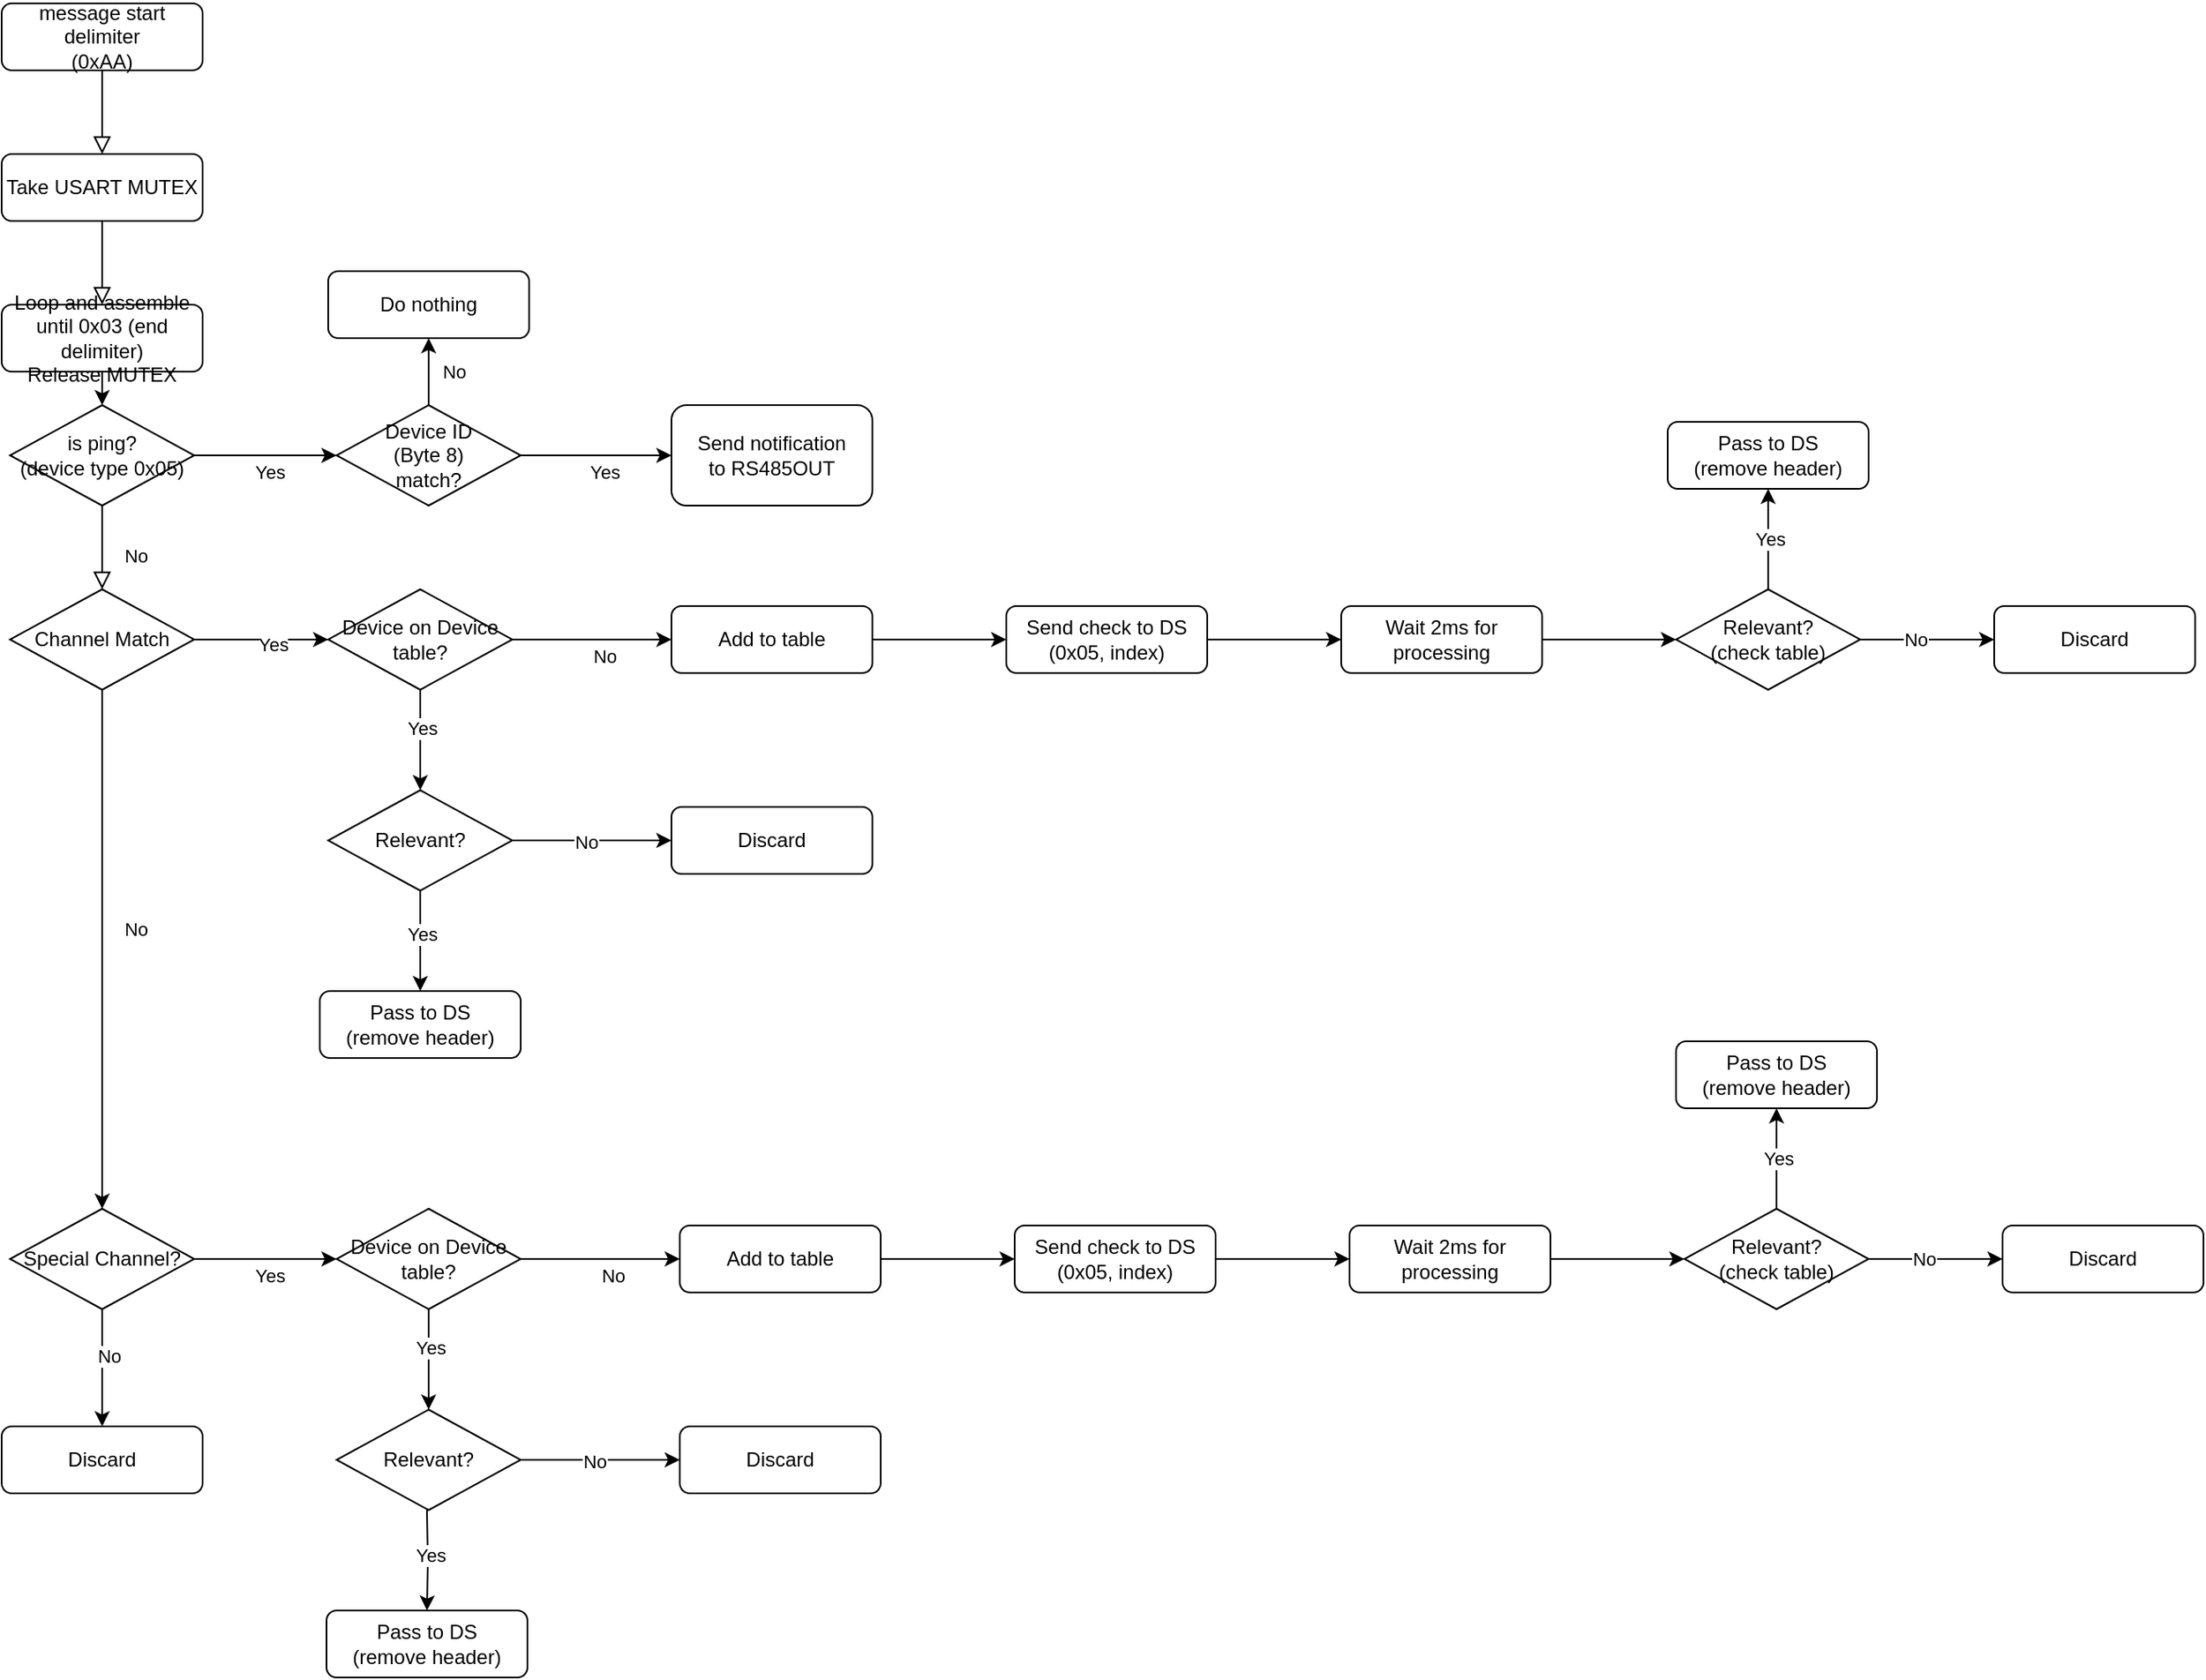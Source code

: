 <mxfile version="24.0.4" type="device">
  <diagram id="C5RBs43oDa-KdzZeNtuy" name="Page-1">
    <mxGraphModel dx="2333" dy="1380" grid="1" gridSize="10" guides="1" tooltips="1" connect="1" arrows="1" fold="1" page="1" pageScale="1" pageWidth="827" pageHeight="1169" math="0" shadow="0">
      <root>
        <mxCell id="WIyWlLk6GJQsqaUBKTNV-0" />
        <mxCell id="WIyWlLk6GJQsqaUBKTNV-1" parent="WIyWlLk6GJQsqaUBKTNV-0" />
        <mxCell id="WIyWlLk6GJQsqaUBKTNV-2" value="" style="rounded=0;html=1;jettySize=auto;orthogonalLoop=1;fontSize=11;endArrow=block;endFill=0;endSize=8;strokeWidth=1;shadow=0;labelBackgroundColor=none;edgeStyle=orthogonalEdgeStyle;" parent="WIyWlLk6GJQsqaUBKTNV-1" source="WIyWlLk6GJQsqaUBKTNV-3" edge="1">
          <mxGeometry relative="1" as="geometry">
            <mxPoint x="220" y="170" as="targetPoint" />
          </mxGeometry>
        </mxCell>
        <mxCell id="WIyWlLk6GJQsqaUBKTNV-3" value="message start delimiter&lt;div&gt;(0xAA)&lt;/div&gt;" style="rounded=1;whiteSpace=wrap;html=1;fontSize=12;glass=0;strokeWidth=1;shadow=0;" parent="WIyWlLk6GJQsqaUBKTNV-1" vertex="1">
          <mxGeometry x="160" y="80" width="120" height="40" as="geometry" />
        </mxCell>
        <mxCell id="WIyWlLk6GJQsqaUBKTNV-8" value="No" style="rounded=0;html=1;jettySize=auto;orthogonalLoop=1;fontSize=11;endArrow=block;endFill=0;endSize=8;strokeWidth=1;shadow=0;labelBackgroundColor=none;edgeStyle=orthogonalEdgeStyle;" parent="WIyWlLk6GJQsqaUBKTNV-1" edge="1">
          <mxGeometry x="0.333" y="20" relative="1" as="geometry">
            <mxPoint as="offset" />
            <mxPoint x="220" y="370" as="sourcePoint" />
            <mxPoint x="220" y="430" as="targetPoint" />
          </mxGeometry>
        </mxCell>
        <mxCell id="ti8U-dDHKTGh5M9syIuE-1" value="Take USART MUTEX" style="rounded=1;whiteSpace=wrap;html=1;fontSize=12;glass=0;strokeWidth=1;shadow=0;" vertex="1" parent="WIyWlLk6GJQsqaUBKTNV-1">
          <mxGeometry x="160" y="170" width="120" height="40" as="geometry" />
        </mxCell>
        <mxCell id="ti8U-dDHKTGh5M9syIuE-6" style="edgeStyle=orthogonalEdgeStyle;rounded=0;orthogonalLoop=1;jettySize=auto;html=1;exitX=0.5;exitY=1;exitDx=0;exitDy=0;entryX=0.5;entryY=0;entryDx=0;entryDy=0;" edge="1" parent="WIyWlLk6GJQsqaUBKTNV-1" source="ti8U-dDHKTGh5M9syIuE-2" target="ti8U-dDHKTGh5M9syIuE-5">
          <mxGeometry relative="1" as="geometry" />
        </mxCell>
        <mxCell id="ti8U-dDHKTGh5M9syIuE-2" value="Loop and assemble until 0x03 (end delimiter)&lt;div&gt;Release MUTEX&lt;/div&gt;" style="rounded=1;whiteSpace=wrap;html=1;fontSize=12;glass=0;strokeWidth=1;shadow=0;" vertex="1" parent="WIyWlLk6GJQsqaUBKTNV-1">
          <mxGeometry x="160" y="260" width="120" height="40" as="geometry" />
        </mxCell>
        <mxCell id="ti8U-dDHKTGh5M9syIuE-4" value="" style="rounded=0;html=1;jettySize=auto;orthogonalLoop=1;fontSize=11;endArrow=block;endFill=0;endSize=8;strokeWidth=1;shadow=0;labelBackgroundColor=none;edgeStyle=orthogonalEdgeStyle;exitX=0.5;exitY=1;exitDx=0;exitDy=0;entryX=0.5;entryY=0;entryDx=0;entryDy=0;" edge="1" parent="WIyWlLk6GJQsqaUBKTNV-1" source="ti8U-dDHKTGh5M9syIuE-1" target="ti8U-dDHKTGh5M9syIuE-2">
          <mxGeometry relative="1" as="geometry">
            <mxPoint x="230" y="130" as="sourcePoint" />
            <mxPoint x="230" y="180" as="targetPoint" />
          </mxGeometry>
        </mxCell>
        <mxCell id="ti8U-dDHKTGh5M9syIuE-5" value="is ping?&lt;div&gt;(device type 0x05)&lt;/div&gt;" style="rhombus;whiteSpace=wrap;html=1;" vertex="1" parent="WIyWlLk6GJQsqaUBKTNV-1">
          <mxGeometry x="165" y="320" width="110" height="60" as="geometry" />
        </mxCell>
        <mxCell id="ti8U-dDHKTGh5M9syIuE-8" value="" style="endArrow=classic;html=1;rounded=0;exitX=1;exitY=0.5;exitDx=0;exitDy=0;entryX=0;entryY=0.5;entryDx=0;entryDy=0;" edge="1" parent="WIyWlLk6GJQsqaUBKTNV-1" source="ti8U-dDHKTGh5M9syIuE-5">
          <mxGeometry width="50" height="50" relative="1" as="geometry">
            <mxPoint x="390" y="350" as="sourcePoint" />
            <mxPoint x="360" y="350" as="targetPoint" />
          </mxGeometry>
        </mxCell>
        <mxCell id="ti8U-dDHKTGh5M9syIuE-9" value="Yes" style="edgeLabel;html=1;align=center;verticalAlign=middle;resizable=0;points=[];" vertex="1" connectable="0" parent="ti8U-dDHKTGh5M9syIuE-8">
          <mxGeometry x="0.101" y="-3" relative="1" as="geometry">
            <mxPoint x="-2" y="7" as="offset" />
          </mxGeometry>
        </mxCell>
        <mxCell id="ti8U-dDHKTGh5M9syIuE-12" style="edgeStyle=orthogonalEdgeStyle;rounded=0;orthogonalLoop=1;jettySize=auto;html=1;exitX=1;exitY=0.5;exitDx=0;exitDy=0;entryX=0;entryY=0.5;entryDx=0;entryDy=0;" edge="1" parent="WIyWlLk6GJQsqaUBKTNV-1" source="ti8U-dDHKTGh5M9syIuE-10" target="ti8U-dDHKTGh5M9syIuE-11">
          <mxGeometry relative="1" as="geometry" />
        </mxCell>
        <mxCell id="ti8U-dDHKTGh5M9syIuE-13" value="Yes" style="edgeLabel;html=1;align=center;verticalAlign=middle;resizable=0;points=[];" vertex="1" connectable="0" parent="ti8U-dDHKTGh5M9syIuE-12">
          <mxGeometry x="0.173" y="-2" relative="1" as="geometry">
            <mxPoint x="-3" y="8" as="offset" />
          </mxGeometry>
        </mxCell>
        <mxCell id="ti8U-dDHKTGh5M9syIuE-15" style="edgeStyle=orthogonalEdgeStyle;rounded=0;orthogonalLoop=1;jettySize=auto;html=1;exitX=0.5;exitY=0;exitDx=0;exitDy=0;entryX=0.5;entryY=1;entryDx=0;entryDy=0;" edge="1" parent="WIyWlLk6GJQsqaUBKTNV-1" source="ti8U-dDHKTGh5M9syIuE-10" target="ti8U-dDHKTGh5M9syIuE-14">
          <mxGeometry relative="1" as="geometry" />
        </mxCell>
        <mxCell id="ti8U-dDHKTGh5M9syIuE-16" value="No" style="edgeLabel;html=1;align=center;verticalAlign=middle;resizable=0;points=[];" vertex="1" connectable="0" parent="ti8U-dDHKTGh5M9syIuE-15">
          <mxGeometry x="-0.1" relative="1" as="geometry">
            <mxPoint x="15" y="-2" as="offset" />
          </mxGeometry>
        </mxCell>
        <mxCell id="ti8U-dDHKTGh5M9syIuE-10" value="Device ID&lt;div&gt;(Byte 8)&lt;/div&gt;&lt;div&gt;match?&lt;/div&gt;" style="rhombus;whiteSpace=wrap;html=1;" vertex="1" parent="WIyWlLk6GJQsqaUBKTNV-1">
          <mxGeometry x="360" y="320" width="110" height="60" as="geometry" />
        </mxCell>
        <mxCell id="ti8U-dDHKTGh5M9syIuE-11" value="Send notification&lt;div&gt;to RS485OUT&lt;/div&gt;" style="rounded=1;whiteSpace=wrap;html=1;fontSize=12;glass=0;strokeWidth=1;shadow=0;" vertex="1" parent="WIyWlLk6GJQsqaUBKTNV-1">
          <mxGeometry x="560" y="320" width="120" height="60" as="geometry" />
        </mxCell>
        <mxCell id="ti8U-dDHKTGh5M9syIuE-14" value="Do nothing" style="rounded=1;whiteSpace=wrap;html=1;fontSize=12;glass=0;strokeWidth=1;shadow=0;" vertex="1" parent="WIyWlLk6GJQsqaUBKTNV-1">
          <mxGeometry x="355" y="240" width="120" height="40" as="geometry" />
        </mxCell>
        <mxCell id="ti8U-dDHKTGh5M9syIuE-19" style="edgeStyle=orthogonalEdgeStyle;rounded=0;orthogonalLoop=1;jettySize=auto;html=1;exitX=1;exitY=0.5;exitDx=0;exitDy=0;entryX=0;entryY=0.5;entryDx=0;entryDy=0;" edge="1" parent="WIyWlLk6GJQsqaUBKTNV-1" source="ti8U-dDHKTGh5M9syIuE-17" target="ti8U-dDHKTGh5M9syIuE-18">
          <mxGeometry relative="1" as="geometry" />
        </mxCell>
        <mxCell id="ti8U-dDHKTGh5M9syIuE-36" value="Yes" style="edgeLabel;html=1;align=center;verticalAlign=middle;resizable=0;points=[];" vertex="1" connectable="0" parent="ti8U-dDHKTGh5M9syIuE-19">
          <mxGeometry x="0.175" y="-3" relative="1" as="geometry">
            <mxPoint as="offset" />
          </mxGeometry>
        </mxCell>
        <mxCell id="ti8U-dDHKTGh5M9syIuE-48" style="edgeStyle=orthogonalEdgeStyle;rounded=0;orthogonalLoop=1;jettySize=auto;html=1;exitX=0.5;exitY=1;exitDx=0;exitDy=0;" edge="1" parent="WIyWlLk6GJQsqaUBKTNV-1" source="ti8U-dDHKTGh5M9syIuE-17">
          <mxGeometry relative="1" as="geometry">
            <mxPoint x="220" y="800" as="targetPoint" />
          </mxGeometry>
        </mxCell>
        <mxCell id="ti8U-dDHKTGh5M9syIuE-80" value="No" style="edgeLabel;html=1;align=center;verticalAlign=middle;resizable=0;points=[];" vertex="1" connectable="0" parent="ti8U-dDHKTGh5M9syIuE-48">
          <mxGeometry x="-0.082" y="-3" relative="1" as="geometry">
            <mxPoint x="23" as="offset" />
          </mxGeometry>
        </mxCell>
        <mxCell id="ti8U-dDHKTGh5M9syIuE-17" value="Channel Match" style="rhombus;whiteSpace=wrap;html=1;" vertex="1" parent="WIyWlLk6GJQsqaUBKTNV-1">
          <mxGeometry x="165" y="430" width="110" height="60" as="geometry" />
        </mxCell>
        <mxCell id="ti8U-dDHKTGh5M9syIuE-21" style="edgeStyle=orthogonalEdgeStyle;rounded=0;orthogonalLoop=1;jettySize=auto;html=1;exitX=1;exitY=0.5;exitDx=0;exitDy=0;entryX=0;entryY=0.5;entryDx=0;entryDy=0;" edge="1" parent="WIyWlLk6GJQsqaUBKTNV-1" source="ti8U-dDHKTGh5M9syIuE-18" target="ti8U-dDHKTGh5M9syIuE-20">
          <mxGeometry relative="1" as="geometry" />
        </mxCell>
        <mxCell id="ti8U-dDHKTGh5M9syIuE-22" value="No" style="edgeLabel;html=1;align=center;verticalAlign=middle;resizable=0;points=[];" vertex="1" connectable="0" parent="ti8U-dDHKTGh5M9syIuE-21">
          <mxGeometry x="0.048" y="-1" relative="1" as="geometry">
            <mxPoint x="5" y="9" as="offset" />
          </mxGeometry>
        </mxCell>
        <mxCell id="ti8U-dDHKTGh5M9syIuE-38" style="edgeStyle=orthogonalEdgeStyle;rounded=0;orthogonalLoop=1;jettySize=auto;html=1;exitX=0.5;exitY=1;exitDx=0;exitDy=0;entryX=0.5;entryY=0;entryDx=0;entryDy=0;" edge="1" parent="WIyWlLk6GJQsqaUBKTNV-1" source="ti8U-dDHKTGh5M9syIuE-18" target="ti8U-dDHKTGh5M9syIuE-39">
          <mxGeometry relative="1" as="geometry">
            <mxPoint x="410" y="544.5" as="targetPoint" />
          </mxGeometry>
        </mxCell>
        <mxCell id="ti8U-dDHKTGh5M9syIuE-41" value="Yes" style="edgeLabel;html=1;align=center;verticalAlign=middle;resizable=0;points=[];" vertex="1" connectable="0" parent="ti8U-dDHKTGh5M9syIuE-38">
          <mxGeometry x="-0.253" y="1" relative="1" as="geometry">
            <mxPoint as="offset" />
          </mxGeometry>
        </mxCell>
        <mxCell id="ti8U-dDHKTGh5M9syIuE-18" value="Device on Device table?" style="rhombus;whiteSpace=wrap;html=1;" vertex="1" parent="WIyWlLk6GJQsqaUBKTNV-1">
          <mxGeometry x="355" y="430" width="110" height="60" as="geometry" />
        </mxCell>
        <mxCell id="ti8U-dDHKTGh5M9syIuE-24" style="edgeStyle=orthogonalEdgeStyle;rounded=0;orthogonalLoop=1;jettySize=auto;html=1;exitX=1;exitY=0.5;exitDx=0;exitDy=0;entryX=0;entryY=0.5;entryDx=0;entryDy=0;" edge="1" parent="WIyWlLk6GJQsqaUBKTNV-1" source="ti8U-dDHKTGh5M9syIuE-20" target="ti8U-dDHKTGh5M9syIuE-23">
          <mxGeometry relative="1" as="geometry" />
        </mxCell>
        <mxCell id="ti8U-dDHKTGh5M9syIuE-20" value="Add to table" style="rounded=1;whiteSpace=wrap;html=1;fontSize=12;glass=0;strokeWidth=1;shadow=0;" vertex="1" parent="WIyWlLk6GJQsqaUBKTNV-1">
          <mxGeometry x="560" y="440" width="120" height="40" as="geometry" />
        </mxCell>
        <mxCell id="ti8U-dDHKTGh5M9syIuE-26" style="edgeStyle=orthogonalEdgeStyle;rounded=0;orthogonalLoop=1;jettySize=auto;html=1;exitX=1;exitY=0.5;exitDx=0;exitDy=0;entryX=0;entryY=0.5;entryDx=0;entryDy=0;" edge="1" parent="WIyWlLk6GJQsqaUBKTNV-1" source="ti8U-dDHKTGh5M9syIuE-23" target="ti8U-dDHKTGh5M9syIuE-25">
          <mxGeometry relative="1" as="geometry" />
        </mxCell>
        <mxCell id="ti8U-dDHKTGh5M9syIuE-23" value="Send check to DS&lt;div&gt;(0x05, index)&lt;/div&gt;" style="rounded=1;whiteSpace=wrap;html=1;fontSize=12;glass=0;strokeWidth=1;shadow=0;" vertex="1" parent="WIyWlLk6GJQsqaUBKTNV-1">
          <mxGeometry x="760" y="440" width="120" height="40" as="geometry" />
        </mxCell>
        <mxCell id="ti8U-dDHKTGh5M9syIuE-29" style="edgeStyle=orthogonalEdgeStyle;rounded=0;orthogonalLoop=1;jettySize=auto;html=1;exitX=1;exitY=0.5;exitDx=0;exitDy=0;" edge="1" parent="WIyWlLk6GJQsqaUBKTNV-1" source="ti8U-dDHKTGh5M9syIuE-25" target="ti8U-dDHKTGh5M9syIuE-28">
          <mxGeometry relative="1" as="geometry" />
        </mxCell>
        <mxCell id="ti8U-dDHKTGh5M9syIuE-25" value="Wait 2ms for processing" style="rounded=1;whiteSpace=wrap;html=1;fontSize=12;glass=0;strokeWidth=1;shadow=0;" vertex="1" parent="WIyWlLk6GJQsqaUBKTNV-1">
          <mxGeometry x="960" y="440" width="120" height="40" as="geometry" />
        </mxCell>
        <mxCell id="ti8U-dDHKTGh5M9syIuE-32" style="edgeStyle=orthogonalEdgeStyle;rounded=0;orthogonalLoop=1;jettySize=auto;html=1;exitX=1;exitY=0.5;exitDx=0;exitDy=0;entryX=0;entryY=0.5;entryDx=0;entryDy=0;" edge="1" parent="WIyWlLk6GJQsqaUBKTNV-1" source="ti8U-dDHKTGh5M9syIuE-28" target="ti8U-dDHKTGh5M9syIuE-31">
          <mxGeometry relative="1" as="geometry" />
        </mxCell>
        <mxCell id="ti8U-dDHKTGh5M9syIuE-35" value="No" style="edgeLabel;html=1;align=center;verticalAlign=middle;resizable=0;points=[];" vertex="1" connectable="0" parent="ti8U-dDHKTGh5M9syIuE-32">
          <mxGeometry x="-0.19" relative="1" as="geometry">
            <mxPoint as="offset" />
          </mxGeometry>
        </mxCell>
        <mxCell id="ti8U-dDHKTGh5M9syIuE-33" style="edgeStyle=orthogonalEdgeStyle;rounded=0;orthogonalLoop=1;jettySize=auto;html=1;exitX=0.5;exitY=0;exitDx=0;exitDy=0;entryX=0.5;entryY=1;entryDx=0;entryDy=0;" edge="1" parent="WIyWlLk6GJQsqaUBKTNV-1" source="ti8U-dDHKTGh5M9syIuE-28" target="ti8U-dDHKTGh5M9syIuE-30">
          <mxGeometry relative="1" as="geometry" />
        </mxCell>
        <mxCell id="ti8U-dDHKTGh5M9syIuE-34" value="Yes" style="edgeLabel;html=1;align=center;verticalAlign=middle;resizable=0;points=[];" vertex="1" connectable="0" parent="ti8U-dDHKTGh5M9syIuE-33">
          <mxGeometry y="-1" relative="1" as="geometry">
            <mxPoint as="offset" />
          </mxGeometry>
        </mxCell>
        <mxCell id="ti8U-dDHKTGh5M9syIuE-28" value="Relevant?&lt;div&gt;(check table)&lt;/div&gt;" style="rhombus;whiteSpace=wrap;html=1;" vertex="1" parent="WIyWlLk6GJQsqaUBKTNV-1">
          <mxGeometry x="1160" y="430" width="110" height="60" as="geometry" />
        </mxCell>
        <mxCell id="ti8U-dDHKTGh5M9syIuE-30" value="Pass to DS&lt;div&gt;(remove header)&lt;/div&gt;" style="rounded=1;whiteSpace=wrap;html=1;fontSize=12;glass=0;strokeWidth=1;shadow=0;" vertex="1" parent="WIyWlLk6GJQsqaUBKTNV-1">
          <mxGeometry x="1155" y="330" width="120" height="40" as="geometry" />
        </mxCell>
        <mxCell id="ti8U-dDHKTGh5M9syIuE-31" value="Discard" style="rounded=1;whiteSpace=wrap;html=1;fontSize=12;glass=0;strokeWidth=1;shadow=0;" vertex="1" parent="WIyWlLk6GJQsqaUBKTNV-1">
          <mxGeometry x="1350" y="440" width="120" height="40" as="geometry" />
        </mxCell>
        <mxCell id="ti8U-dDHKTGh5M9syIuE-43" style="edgeStyle=orthogonalEdgeStyle;rounded=0;orthogonalLoop=1;jettySize=auto;html=1;exitX=1;exitY=0.5;exitDx=0;exitDy=0;entryX=0;entryY=0.5;entryDx=0;entryDy=0;" edge="1" parent="WIyWlLk6GJQsqaUBKTNV-1" source="ti8U-dDHKTGh5M9syIuE-39" target="ti8U-dDHKTGh5M9syIuE-42">
          <mxGeometry relative="1" as="geometry" />
        </mxCell>
        <mxCell id="ti8U-dDHKTGh5M9syIuE-44" value="No" style="edgeLabel;html=1;align=center;verticalAlign=middle;resizable=0;points=[];" vertex="1" connectable="0" parent="ti8U-dDHKTGh5M9syIuE-43">
          <mxGeometry x="-0.078" y="-1" relative="1" as="geometry">
            <mxPoint as="offset" />
          </mxGeometry>
        </mxCell>
        <mxCell id="ti8U-dDHKTGh5M9syIuE-46" style="edgeStyle=orthogonalEdgeStyle;rounded=0;orthogonalLoop=1;jettySize=auto;html=1;exitX=0.5;exitY=1;exitDx=0;exitDy=0;entryX=0.5;entryY=0;entryDx=0;entryDy=0;" edge="1" parent="WIyWlLk6GJQsqaUBKTNV-1" source="ti8U-dDHKTGh5M9syIuE-39" target="ti8U-dDHKTGh5M9syIuE-45">
          <mxGeometry relative="1" as="geometry" />
        </mxCell>
        <mxCell id="ti8U-dDHKTGh5M9syIuE-47" value="Yes" style="edgeLabel;html=1;align=center;verticalAlign=middle;resizable=0;points=[];" vertex="1" connectable="0" parent="ti8U-dDHKTGh5M9syIuE-46">
          <mxGeometry x="-0.127" y="1" relative="1" as="geometry">
            <mxPoint as="offset" />
          </mxGeometry>
        </mxCell>
        <mxCell id="ti8U-dDHKTGh5M9syIuE-39" value="Relevant?" style="rhombus;whiteSpace=wrap;html=1;" vertex="1" parent="WIyWlLk6GJQsqaUBKTNV-1">
          <mxGeometry x="355" y="550" width="110" height="60" as="geometry" />
        </mxCell>
        <mxCell id="ti8U-dDHKTGh5M9syIuE-42" value="Discard" style="rounded=1;whiteSpace=wrap;html=1;fontSize=12;glass=0;strokeWidth=1;shadow=0;" vertex="1" parent="WIyWlLk6GJQsqaUBKTNV-1">
          <mxGeometry x="560" y="560" width="120" height="40" as="geometry" />
        </mxCell>
        <mxCell id="ti8U-dDHKTGh5M9syIuE-45" value="Pass to DS&lt;div&gt;(remove header)&lt;/div&gt;" style="rounded=1;whiteSpace=wrap;html=1;fontSize=12;glass=0;strokeWidth=1;shadow=0;" vertex="1" parent="WIyWlLk6GJQsqaUBKTNV-1">
          <mxGeometry x="350" y="670" width="120" height="40" as="geometry" />
        </mxCell>
        <mxCell id="ti8U-dDHKTGh5M9syIuE-50" style="edgeStyle=orthogonalEdgeStyle;rounded=0;orthogonalLoop=1;jettySize=auto;html=1;exitX=1;exitY=0.5;exitDx=0;exitDy=0;" edge="1" parent="WIyWlLk6GJQsqaUBKTNV-1" source="ti8U-dDHKTGh5M9syIuE-49">
          <mxGeometry relative="1" as="geometry">
            <mxPoint x="360" y="830" as="targetPoint" />
          </mxGeometry>
        </mxCell>
        <mxCell id="ti8U-dDHKTGh5M9syIuE-81" value="Yes" style="edgeLabel;html=1;align=center;verticalAlign=middle;resizable=0;points=[];" vertex="1" connectable="0" parent="ti8U-dDHKTGh5M9syIuE-50">
          <mxGeometry x="-0.166" y="-4" relative="1" as="geometry">
            <mxPoint x="9" y="6" as="offset" />
          </mxGeometry>
        </mxCell>
        <mxCell id="ti8U-dDHKTGh5M9syIuE-83" style="edgeStyle=orthogonalEdgeStyle;rounded=0;orthogonalLoop=1;jettySize=auto;html=1;exitX=0.5;exitY=1;exitDx=0;exitDy=0;entryX=0.5;entryY=0;entryDx=0;entryDy=0;" edge="1" parent="WIyWlLk6GJQsqaUBKTNV-1" source="ti8U-dDHKTGh5M9syIuE-49" target="ti8U-dDHKTGh5M9syIuE-82">
          <mxGeometry relative="1" as="geometry" />
        </mxCell>
        <mxCell id="ti8U-dDHKTGh5M9syIuE-84" value="No" style="edgeLabel;html=1;align=center;verticalAlign=middle;resizable=0;points=[];" vertex="1" connectable="0" parent="ti8U-dDHKTGh5M9syIuE-83">
          <mxGeometry x="-0.223" y="4" relative="1" as="geometry">
            <mxPoint y="1" as="offset" />
          </mxGeometry>
        </mxCell>
        <mxCell id="ti8U-dDHKTGh5M9syIuE-49" value="Special Channel?" style="rhombus;whiteSpace=wrap;html=1;" vertex="1" parent="WIyWlLk6GJQsqaUBKTNV-1">
          <mxGeometry x="165" y="800" width="110" height="60" as="geometry" />
        </mxCell>
        <mxCell id="ti8U-dDHKTGh5M9syIuE-51" style="edgeStyle=orthogonalEdgeStyle;rounded=0;orthogonalLoop=1;jettySize=auto;html=1;exitX=1;exitY=0.5;exitDx=0;exitDy=0;entryX=0;entryY=0.5;entryDx=0;entryDy=0;" edge="1" parent="WIyWlLk6GJQsqaUBKTNV-1" source="ti8U-dDHKTGh5M9syIuE-55" target="ti8U-dDHKTGh5M9syIuE-57">
          <mxGeometry relative="1" as="geometry" />
        </mxCell>
        <mxCell id="ti8U-dDHKTGh5M9syIuE-52" value="No" style="edgeLabel;html=1;align=center;verticalAlign=middle;resizable=0;points=[];" vertex="1" connectable="0" parent="ti8U-dDHKTGh5M9syIuE-51">
          <mxGeometry x="0.048" y="-1" relative="1" as="geometry">
            <mxPoint x="5" y="9" as="offset" />
          </mxGeometry>
        </mxCell>
        <mxCell id="ti8U-dDHKTGh5M9syIuE-53" style="edgeStyle=orthogonalEdgeStyle;rounded=0;orthogonalLoop=1;jettySize=auto;html=1;exitX=0.5;exitY=1;exitDx=0;exitDy=0;entryX=0.5;entryY=0;entryDx=0;entryDy=0;" edge="1" parent="WIyWlLk6GJQsqaUBKTNV-1" source="ti8U-dDHKTGh5M9syIuE-55" target="ti8U-dDHKTGh5M9syIuE-61">
          <mxGeometry relative="1" as="geometry">
            <mxPoint x="415" y="914.5" as="targetPoint" />
          </mxGeometry>
        </mxCell>
        <mxCell id="ti8U-dDHKTGh5M9syIuE-54" value="Yes" style="edgeLabel;html=1;align=center;verticalAlign=middle;resizable=0;points=[];" vertex="1" connectable="0" parent="ti8U-dDHKTGh5M9syIuE-53">
          <mxGeometry x="-0.253" y="1" relative="1" as="geometry">
            <mxPoint as="offset" />
          </mxGeometry>
        </mxCell>
        <mxCell id="ti8U-dDHKTGh5M9syIuE-55" value="Device on Device table?" style="rhombus;whiteSpace=wrap;html=1;" vertex="1" parent="WIyWlLk6GJQsqaUBKTNV-1">
          <mxGeometry x="360" y="800" width="110" height="60" as="geometry" />
        </mxCell>
        <mxCell id="ti8U-dDHKTGh5M9syIuE-56" style="edgeStyle=orthogonalEdgeStyle;rounded=0;orthogonalLoop=1;jettySize=auto;html=1;exitX=1;exitY=0.5;exitDx=0;exitDy=0;entryX=0;entryY=0.5;entryDx=0;entryDy=0;" edge="1" parent="WIyWlLk6GJQsqaUBKTNV-1" source="ti8U-dDHKTGh5M9syIuE-57" target="ti8U-dDHKTGh5M9syIuE-58">
          <mxGeometry relative="1" as="geometry" />
        </mxCell>
        <mxCell id="ti8U-dDHKTGh5M9syIuE-57" value="Add to table" style="rounded=1;whiteSpace=wrap;html=1;fontSize=12;glass=0;strokeWidth=1;shadow=0;" vertex="1" parent="WIyWlLk6GJQsqaUBKTNV-1">
          <mxGeometry x="565" y="810" width="120" height="40" as="geometry" />
        </mxCell>
        <mxCell id="ti8U-dDHKTGh5M9syIuE-76" style="edgeStyle=orthogonalEdgeStyle;rounded=0;orthogonalLoop=1;jettySize=auto;html=1;exitX=1;exitY=0.5;exitDx=0;exitDy=0;entryX=0;entryY=0.5;entryDx=0;entryDy=0;" edge="1" parent="WIyWlLk6GJQsqaUBKTNV-1" source="ti8U-dDHKTGh5M9syIuE-58" target="ti8U-dDHKTGh5M9syIuE-68">
          <mxGeometry relative="1" as="geometry" />
        </mxCell>
        <mxCell id="ti8U-dDHKTGh5M9syIuE-58" value="Send check to DS&lt;div&gt;(0x05, index)&lt;/div&gt;" style="rounded=1;whiteSpace=wrap;html=1;fontSize=12;glass=0;strokeWidth=1;shadow=0;" vertex="1" parent="WIyWlLk6GJQsqaUBKTNV-1">
          <mxGeometry x="765" y="810" width="120" height="40" as="geometry" />
        </mxCell>
        <mxCell id="ti8U-dDHKTGh5M9syIuE-59" style="edgeStyle=orthogonalEdgeStyle;rounded=0;orthogonalLoop=1;jettySize=auto;html=1;exitX=1;exitY=0.5;exitDx=0;exitDy=0;entryX=0;entryY=0.5;entryDx=0;entryDy=0;" edge="1" parent="WIyWlLk6GJQsqaUBKTNV-1" source="ti8U-dDHKTGh5M9syIuE-61" target="ti8U-dDHKTGh5M9syIuE-62">
          <mxGeometry relative="1" as="geometry" />
        </mxCell>
        <mxCell id="ti8U-dDHKTGh5M9syIuE-60" value="No" style="edgeLabel;html=1;align=center;verticalAlign=middle;resizable=0;points=[];" vertex="1" connectable="0" parent="ti8U-dDHKTGh5M9syIuE-59">
          <mxGeometry x="-0.078" y="-1" relative="1" as="geometry">
            <mxPoint as="offset" />
          </mxGeometry>
        </mxCell>
        <mxCell id="ti8U-dDHKTGh5M9syIuE-61" value="Relevant?" style="rhombus;whiteSpace=wrap;html=1;" vertex="1" parent="WIyWlLk6GJQsqaUBKTNV-1">
          <mxGeometry x="360" y="920" width="110" height="60" as="geometry" />
        </mxCell>
        <mxCell id="ti8U-dDHKTGh5M9syIuE-62" value="Discard" style="rounded=1;whiteSpace=wrap;html=1;fontSize=12;glass=0;strokeWidth=1;shadow=0;" vertex="1" parent="WIyWlLk6GJQsqaUBKTNV-1">
          <mxGeometry x="565" y="930" width="120" height="40" as="geometry" />
        </mxCell>
        <mxCell id="ti8U-dDHKTGh5M9syIuE-67" style="edgeStyle=orthogonalEdgeStyle;rounded=0;orthogonalLoop=1;jettySize=auto;html=1;exitX=1;exitY=0.5;exitDx=0;exitDy=0;" edge="1" parent="WIyWlLk6GJQsqaUBKTNV-1" source="ti8U-dDHKTGh5M9syIuE-68" target="ti8U-dDHKTGh5M9syIuE-73">
          <mxGeometry relative="1" as="geometry" />
        </mxCell>
        <mxCell id="ti8U-dDHKTGh5M9syIuE-68" value="Wait 2ms for processing" style="rounded=1;whiteSpace=wrap;html=1;fontSize=12;glass=0;strokeWidth=1;shadow=0;" vertex="1" parent="WIyWlLk6GJQsqaUBKTNV-1">
          <mxGeometry x="965" y="810" width="120" height="40" as="geometry" />
        </mxCell>
        <mxCell id="ti8U-dDHKTGh5M9syIuE-69" style="edgeStyle=orthogonalEdgeStyle;rounded=0;orthogonalLoop=1;jettySize=auto;html=1;exitX=1;exitY=0.5;exitDx=0;exitDy=0;entryX=0;entryY=0.5;entryDx=0;entryDy=0;" edge="1" parent="WIyWlLk6GJQsqaUBKTNV-1" source="ti8U-dDHKTGh5M9syIuE-73" target="ti8U-dDHKTGh5M9syIuE-75">
          <mxGeometry relative="1" as="geometry" />
        </mxCell>
        <mxCell id="ti8U-dDHKTGh5M9syIuE-70" value="No" style="edgeLabel;html=1;align=center;verticalAlign=middle;resizable=0;points=[];" vertex="1" connectable="0" parent="ti8U-dDHKTGh5M9syIuE-69">
          <mxGeometry x="-0.19" relative="1" as="geometry">
            <mxPoint as="offset" />
          </mxGeometry>
        </mxCell>
        <mxCell id="ti8U-dDHKTGh5M9syIuE-71" style="edgeStyle=orthogonalEdgeStyle;rounded=0;orthogonalLoop=1;jettySize=auto;html=1;exitX=0.5;exitY=0;exitDx=0;exitDy=0;entryX=0.5;entryY=1;entryDx=0;entryDy=0;" edge="1" parent="WIyWlLk6GJQsqaUBKTNV-1" source="ti8U-dDHKTGh5M9syIuE-73" target="ti8U-dDHKTGh5M9syIuE-74">
          <mxGeometry relative="1" as="geometry" />
        </mxCell>
        <mxCell id="ti8U-dDHKTGh5M9syIuE-72" value="Yes" style="edgeLabel;html=1;align=center;verticalAlign=middle;resizable=0;points=[];" vertex="1" connectable="0" parent="ti8U-dDHKTGh5M9syIuE-71">
          <mxGeometry y="-1" relative="1" as="geometry">
            <mxPoint as="offset" />
          </mxGeometry>
        </mxCell>
        <mxCell id="ti8U-dDHKTGh5M9syIuE-73" value="Relevant?&lt;div&gt;(check table)&lt;/div&gt;" style="rhombus;whiteSpace=wrap;html=1;" vertex="1" parent="WIyWlLk6GJQsqaUBKTNV-1">
          <mxGeometry x="1165" y="800" width="110" height="60" as="geometry" />
        </mxCell>
        <mxCell id="ti8U-dDHKTGh5M9syIuE-74" value="Pass to DS&lt;div&gt;(remove header)&lt;/div&gt;" style="rounded=1;whiteSpace=wrap;html=1;fontSize=12;glass=0;strokeWidth=1;shadow=0;" vertex="1" parent="WIyWlLk6GJQsqaUBKTNV-1">
          <mxGeometry x="1160" y="700" width="120" height="40" as="geometry" />
        </mxCell>
        <mxCell id="ti8U-dDHKTGh5M9syIuE-75" value="Discard" style="rounded=1;whiteSpace=wrap;html=1;fontSize=12;glass=0;strokeWidth=1;shadow=0;" vertex="1" parent="WIyWlLk6GJQsqaUBKTNV-1">
          <mxGeometry x="1355" y="810" width="120" height="40" as="geometry" />
        </mxCell>
        <mxCell id="ti8U-dDHKTGh5M9syIuE-77" style="edgeStyle=orthogonalEdgeStyle;rounded=0;orthogonalLoop=1;jettySize=auto;html=1;exitX=0.5;exitY=1;exitDx=0;exitDy=0;entryX=0.5;entryY=0;entryDx=0;entryDy=0;" edge="1" parent="WIyWlLk6GJQsqaUBKTNV-1" target="ti8U-dDHKTGh5M9syIuE-79">
          <mxGeometry relative="1" as="geometry">
            <mxPoint x="414" y="980" as="sourcePoint" />
          </mxGeometry>
        </mxCell>
        <mxCell id="ti8U-dDHKTGh5M9syIuE-78" value="Yes" style="edgeLabel;html=1;align=center;verticalAlign=middle;resizable=0;points=[];" vertex="1" connectable="0" parent="ti8U-dDHKTGh5M9syIuE-77">
          <mxGeometry x="-0.127" y="1" relative="1" as="geometry">
            <mxPoint as="offset" />
          </mxGeometry>
        </mxCell>
        <mxCell id="ti8U-dDHKTGh5M9syIuE-79" value="Pass to DS&lt;div&gt;(remove header)&lt;/div&gt;" style="rounded=1;whiteSpace=wrap;html=1;fontSize=12;glass=0;strokeWidth=1;shadow=0;" vertex="1" parent="WIyWlLk6GJQsqaUBKTNV-1">
          <mxGeometry x="354" y="1040" width="120" height="40" as="geometry" />
        </mxCell>
        <mxCell id="ti8U-dDHKTGh5M9syIuE-82" value="Discard" style="rounded=1;whiteSpace=wrap;html=1;fontSize=12;glass=0;strokeWidth=1;shadow=0;" vertex="1" parent="WIyWlLk6GJQsqaUBKTNV-1">
          <mxGeometry x="160" y="930" width="120" height="40" as="geometry" />
        </mxCell>
      </root>
    </mxGraphModel>
  </diagram>
</mxfile>
